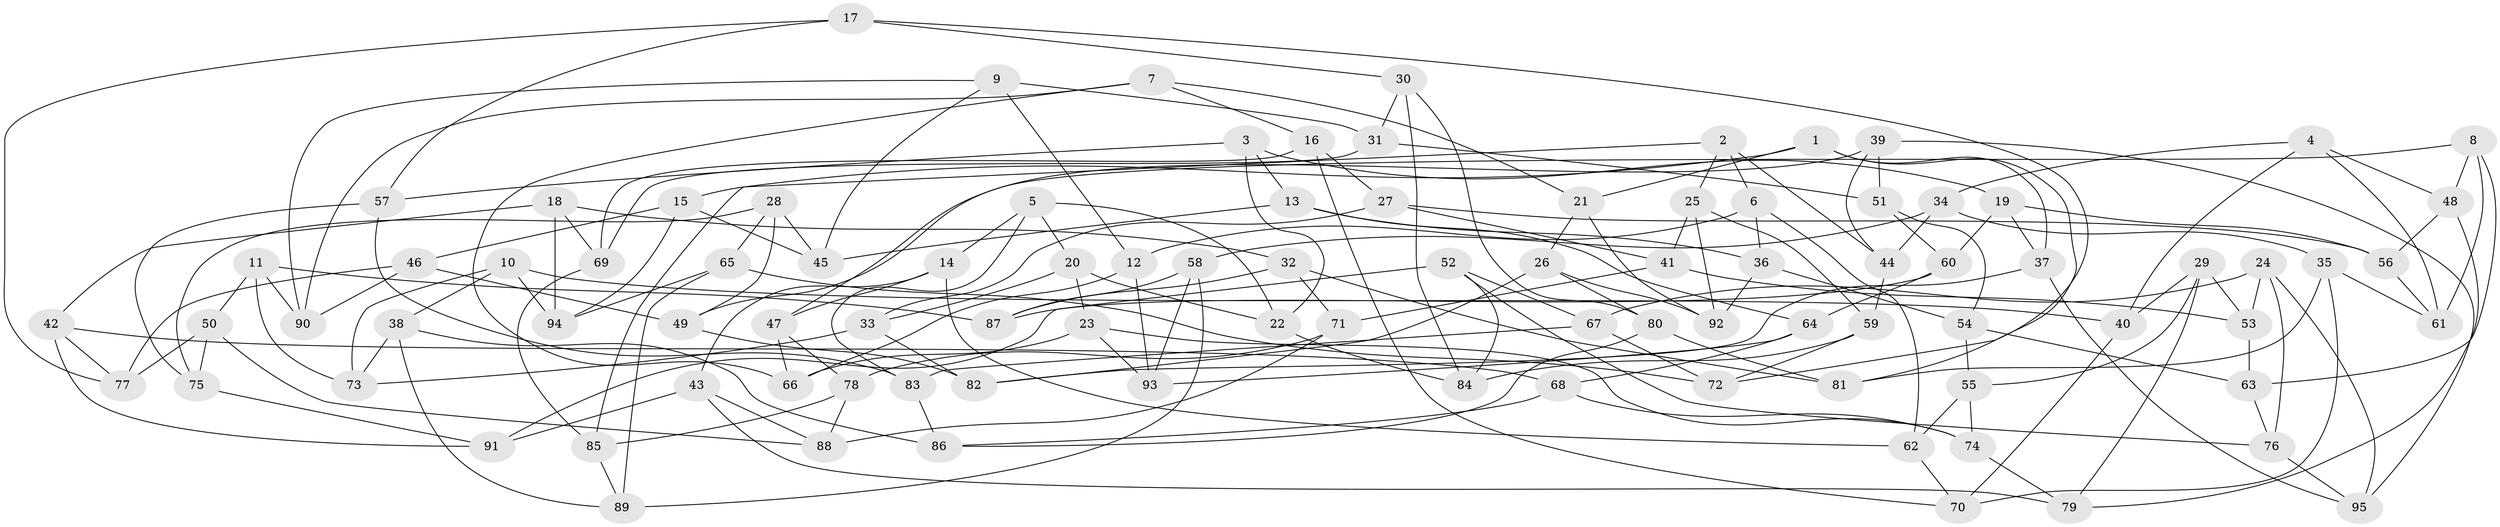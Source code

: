 // coarse degree distribution, {9: 0.10526315789473684, 7: 0.02631578947368421, 4: 0.3684210526315789, 10: 0.07894736842105263, 8: 0.07894736842105263, 6: 0.07894736842105263, 11: 0.05263157894736842, 5: 0.07894736842105263, 3: 0.10526315789473684, 2: 0.02631578947368421}
// Generated by graph-tools (version 1.1) at 2025/53/03/04/25 22:53:48]
// undirected, 95 vertices, 190 edges
graph export_dot {
  node [color=gray90,style=filled];
  1;
  2;
  3;
  4;
  5;
  6;
  7;
  8;
  9;
  10;
  11;
  12;
  13;
  14;
  15;
  16;
  17;
  18;
  19;
  20;
  21;
  22;
  23;
  24;
  25;
  26;
  27;
  28;
  29;
  30;
  31;
  32;
  33;
  34;
  35;
  36;
  37;
  38;
  39;
  40;
  41;
  42;
  43;
  44;
  45;
  46;
  47;
  48;
  49;
  50;
  51;
  52;
  53;
  54;
  55;
  56;
  57;
  58;
  59;
  60;
  61;
  62;
  63;
  64;
  65;
  66;
  67;
  68;
  69;
  70;
  71;
  72;
  73;
  74;
  75;
  76;
  77;
  78;
  79;
  80;
  81;
  82;
  83;
  84;
  85;
  86;
  87;
  88;
  89;
  90;
  91;
  92;
  93;
  94;
  95;
  1 -- 21;
  1 -- 81;
  1 -- 37;
  1 -- 15;
  2 -- 44;
  2 -- 85;
  2 -- 6;
  2 -- 25;
  3 -- 19;
  3 -- 22;
  3 -- 13;
  3 -- 57;
  4 -- 48;
  4 -- 40;
  4 -- 34;
  4 -- 61;
  5 -- 14;
  5 -- 22;
  5 -- 20;
  5 -- 83;
  6 -- 12;
  6 -- 62;
  6 -- 36;
  7 -- 90;
  7 -- 16;
  7 -- 21;
  7 -- 66;
  8 -- 48;
  8 -- 49;
  8 -- 63;
  8 -- 61;
  9 -- 31;
  9 -- 12;
  9 -- 90;
  9 -- 45;
  10 -- 73;
  10 -- 38;
  10 -- 94;
  10 -- 40;
  11 -- 90;
  11 -- 87;
  11 -- 73;
  11 -- 50;
  12 -- 93;
  12 -- 66;
  13 -- 45;
  13 -- 64;
  13 -- 36;
  14 -- 62;
  14 -- 43;
  14 -- 47;
  15 -- 46;
  15 -- 45;
  15 -- 94;
  16 -- 27;
  16 -- 70;
  16 -- 69;
  17 -- 57;
  17 -- 77;
  17 -- 30;
  17 -- 72;
  18 -- 69;
  18 -- 42;
  18 -- 32;
  18 -- 94;
  19 -- 60;
  19 -- 56;
  19 -- 37;
  20 -- 22;
  20 -- 33;
  20 -- 23;
  21 -- 92;
  21 -- 26;
  22 -- 84;
  23 -- 74;
  23 -- 66;
  23 -- 93;
  24 -- 53;
  24 -- 76;
  24 -- 95;
  24 -- 67;
  25 -- 59;
  25 -- 92;
  25 -- 41;
  26 -- 80;
  26 -- 82;
  26 -- 92;
  27 -- 56;
  27 -- 33;
  27 -- 41;
  28 -- 49;
  28 -- 75;
  28 -- 65;
  28 -- 45;
  29 -- 55;
  29 -- 53;
  29 -- 40;
  29 -- 79;
  30 -- 84;
  30 -- 31;
  30 -- 80;
  31 -- 69;
  31 -- 51;
  32 -- 71;
  32 -- 81;
  32 -- 87;
  33 -- 82;
  33 -- 73;
  34 -- 35;
  34 -- 44;
  34 -- 58;
  35 -- 61;
  35 -- 81;
  35 -- 70;
  36 -- 92;
  36 -- 54;
  37 -- 95;
  37 -- 82;
  38 -- 89;
  38 -- 73;
  38 -- 86;
  39 -- 47;
  39 -- 51;
  39 -- 95;
  39 -- 44;
  40 -- 70;
  41 -- 71;
  41 -- 53;
  42 -- 91;
  42 -- 68;
  42 -- 77;
  43 -- 91;
  43 -- 88;
  43 -- 79;
  44 -- 59;
  46 -- 90;
  46 -- 49;
  46 -- 77;
  47 -- 78;
  47 -- 66;
  48 -- 79;
  48 -- 56;
  49 -- 82;
  50 -- 75;
  50 -- 77;
  50 -- 88;
  51 -- 60;
  51 -- 54;
  52 -- 91;
  52 -- 76;
  52 -- 84;
  52 -- 67;
  53 -- 63;
  54 -- 63;
  54 -- 55;
  55 -- 62;
  55 -- 74;
  56 -- 61;
  57 -- 83;
  57 -- 75;
  58 -- 89;
  58 -- 93;
  58 -- 87;
  59 -- 84;
  59 -- 72;
  60 -- 64;
  60 -- 87;
  62 -- 70;
  63 -- 76;
  64 -- 93;
  64 -- 68;
  65 -- 94;
  65 -- 72;
  65 -- 89;
  67 -- 83;
  67 -- 72;
  68 -- 86;
  68 -- 74;
  69 -- 85;
  71 -- 88;
  71 -- 78;
  74 -- 79;
  75 -- 91;
  76 -- 95;
  78 -- 88;
  78 -- 85;
  80 -- 86;
  80 -- 81;
  83 -- 86;
  85 -- 89;
}
